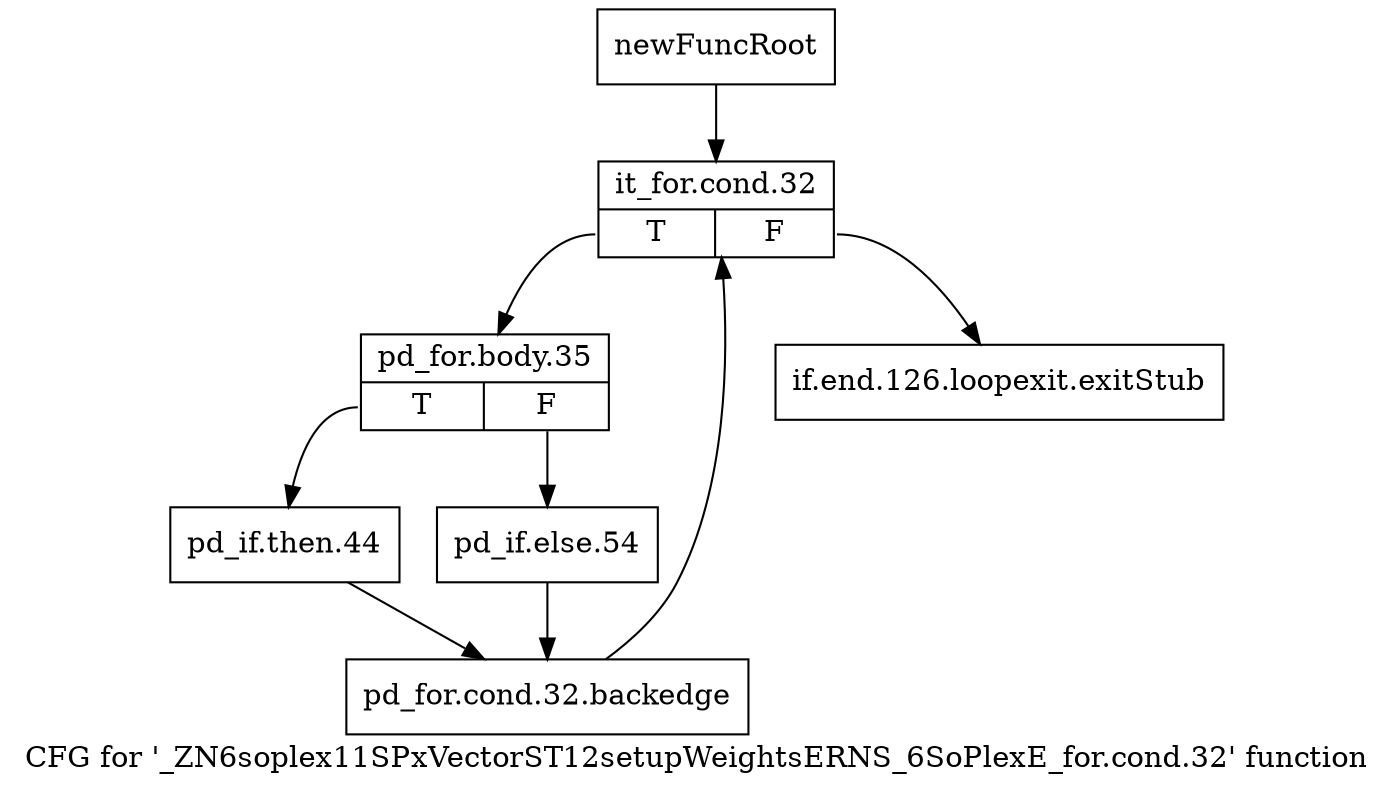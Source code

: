 digraph "CFG for '_ZN6soplex11SPxVectorST12setupWeightsERNS_6SoPlexE_for.cond.32' function" {
	label="CFG for '_ZN6soplex11SPxVectorST12setupWeightsERNS_6SoPlexE_for.cond.32' function";

	Node0x2f37450 [shape=record,label="{newFuncRoot}"];
	Node0x2f37450 -> Node0x2f374f0;
	Node0x2f374a0 [shape=record,label="{if.end.126.loopexit.exitStub}"];
	Node0x2f374f0 [shape=record,label="{it_for.cond.32|{<s0>T|<s1>F}}"];
	Node0x2f374f0:s0 -> Node0x2f37540;
	Node0x2f374f0:s1 -> Node0x2f374a0;
	Node0x2f37540 [shape=record,label="{pd_for.body.35|{<s0>T|<s1>F}}"];
	Node0x2f37540:s0 -> Node0x2f375e0;
	Node0x2f37540:s1 -> Node0x2f37590;
	Node0x2f37590 [shape=record,label="{pd_if.else.54}"];
	Node0x2f37590 -> Node0x2f37630;
	Node0x2f375e0 [shape=record,label="{pd_if.then.44}"];
	Node0x2f375e0 -> Node0x2f37630;
	Node0x2f37630 [shape=record,label="{pd_for.cond.32.backedge}"];
	Node0x2f37630 -> Node0x2f374f0;
}
